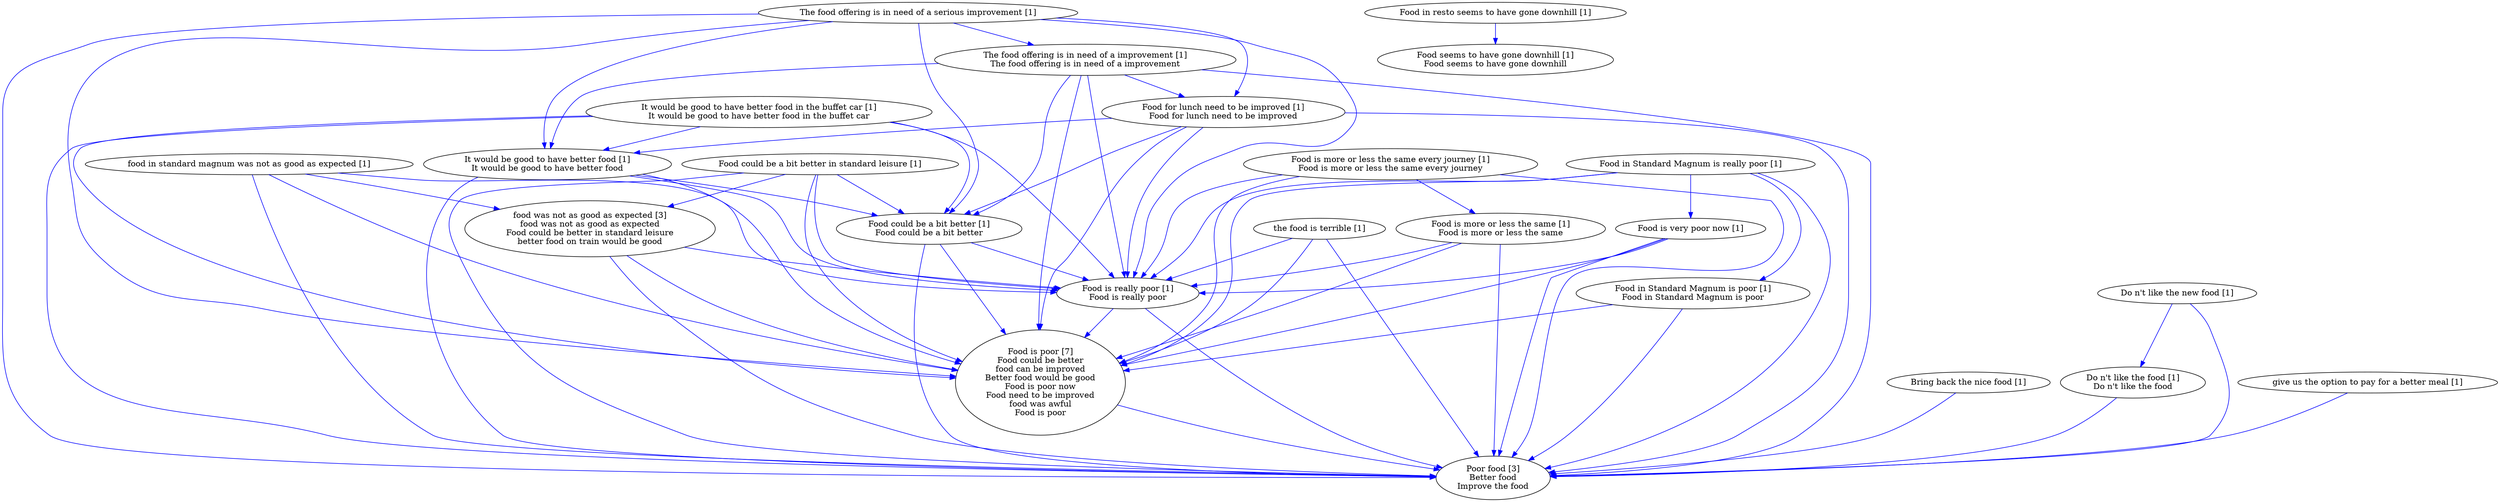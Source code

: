 digraph collapsedGraph {
"food was not as good as expected [3]\nfood was not as good as expected\nFood could be better in standard leisure\nbetter food on train would be good""Poor food [3]\nBetter food\nImprove the food""Food is poor [7]\nFood could be better\nfood can be improved\nBetter food would be good\nFood is poor now\nFood need to be improved\nfood was awful\nFood is poor""Bring back the nice food [1]""Do n't like the new food [1]""Do n't like the food [1]\nDo n't like the food""Food could be a bit better in standard leisure [1]""Food could be a bit better [1]\nFood could be a bit better""Food for lunch need to be improved [1]\nFood for lunch need to be improved""Food in Standard Magnum is really poor [1]""Food in Standard Magnum is poor [1]\nFood in Standard Magnum is poor""Food is really poor [1]\nFood is really poor""Food in resto seems to have gone downhill [1]""Food seems to have gone downhill [1]\nFood seems to have gone downhill""Food is more or less the same every journey [1]\nFood is more or less the same every journey""Food is more or less the same [1]\nFood is more or less the same""Food is very poor now [1]""It would be good to have better food in the buffet car [1]\nIt would be good to have better food in the buffet car""It would be good to have better food [1]\nIt would be good to have better food""The food offering is in need of a serious improvement [1]""The food offering is in need of a improvement [1]\nThe food offering is in need of a improvement""food in standard magnum was not as good as expected [1]""give us the option to pay for a better meal [1]""the food is terrible [1]""food was not as good as expected [3]\nfood was not as good as expected\nFood could be better in standard leisure\nbetter food on train would be good" -> "Poor food [3]\nBetter food\nImprove the food" [color=blue]
"Food could be a bit better in standard leisure [1]" -> "Food is poor [7]\nFood could be better\nfood can be improved\nBetter food would be good\nFood is poor now\nFood need to be improved\nfood was awful\nFood is poor" [color=blue]
"Food could be a bit better in standard leisure [1]" -> "Poor food [3]\nBetter food\nImprove the food" [color=blue]
"food was not as good as expected [3]\nfood was not as good as expected\nFood could be better in standard leisure\nbetter food on train would be good" -> "Food is poor [7]\nFood could be better\nfood can be improved\nBetter food would be good\nFood is poor now\nFood need to be improved\nfood was awful\nFood is poor" [color=blue]
"Food could be a bit better in standard leisure [1]" -> "Food is really poor [1]\nFood is really poor" [color=blue]
"The food offering is in need of a improvement [1]\nThe food offering is in need of a improvement" -> "It would be good to have better food [1]\nIt would be good to have better food" [color=blue]
"food was not as good as expected [3]\nfood was not as good as expected\nFood could be better in standard leisure\nbetter food on train would be good" -> "Food is really poor [1]\nFood is really poor" [color=blue]
"The food offering is in need of a improvement [1]\nThe food offering is in need of a improvement" -> "Food is poor [7]\nFood could be better\nfood can be improved\nBetter food would be good\nFood is poor now\nFood need to be improved\nfood was awful\nFood is poor" [color=blue]
"The food offering is in need of a serious improvement [1]" -> "Food could be a bit better [1]\nFood could be a bit better" [color=blue]
"The food offering is in need of a improvement [1]\nThe food offering is in need of a improvement" -> "Food is really poor [1]\nFood is really poor" [color=blue]
"The food offering is in need of a serious improvement [1]" -> "Food is poor [7]\nFood could be better\nfood can be improved\nBetter food would be good\nFood is poor now\nFood need to be improved\nfood was awful\nFood is poor" [color=blue]
"the food is terrible [1]" -> "Food is poor [7]\nFood could be better\nfood can be improved\nBetter food would be good\nFood is poor now\nFood need to be improved\nfood was awful\nFood is poor" [color=blue]
"The food offering is in need of a improvement [1]\nThe food offering is in need of a improvement" -> "Food could be a bit better [1]\nFood could be a bit better" [color=blue]
"Food is very poor now [1]" -> "Food is poor [7]\nFood could be better\nfood can be improved\nBetter food would be good\nFood is poor now\nFood need to be improved\nfood was awful\nFood is poor" [color=blue]
"food in standard magnum was not as good as expected [1]" -> "Poor food [3]\nBetter food\nImprove the food" [color=blue]
"the food is terrible [1]" -> "Poor food [3]\nBetter food\nImprove the food" [color=blue]
"The food offering is in need of a serious improvement [1]" -> "Food for lunch need to be improved [1]\nFood for lunch need to be improved" [color=blue]
"The food offering is in need of a serious improvement [1]" -> "Poor food [3]\nBetter food\nImprove the food" [color=blue]
"Food is really poor [1]\nFood is really poor" -> "Food is poor [7]\nFood could be better\nfood can be improved\nBetter food would be good\nFood is poor now\nFood need to be improved\nfood was awful\nFood is poor" [color=blue]
"Food in Standard Magnum is poor [1]\nFood in Standard Magnum is poor" -> "Poor food [3]\nBetter food\nImprove the food" [color=blue]
"It would be good to have better food [1]\nIt would be good to have better food" -> "Food is really poor [1]\nFood is really poor" [color=blue]
"Bring back the nice food [1]" -> "Poor food [3]\nBetter food\nImprove the food" [color=blue]
"the food is terrible [1]" -> "Food is really poor [1]\nFood is really poor" [color=blue]
"Food could be a bit better [1]\nFood could be a bit better" -> "Food is really poor [1]\nFood is really poor" [color=blue]
"Do n't like the food [1]\nDo n't like the food" -> "Poor food [3]\nBetter food\nImprove the food" [color=blue]
"It would be good to have better food [1]\nIt would be good to have better food" -> "Food is poor [7]\nFood could be better\nfood can be improved\nBetter food would be good\nFood is poor now\nFood need to be improved\nfood was awful\nFood is poor" [color=blue]
"The food offering is in need of a improvement [1]\nThe food offering is in need of a improvement" -> "Poor food [3]\nBetter food\nImprove the food" [color=blue]
"It would be good to have better food [1]\nIt would be good to have better food" -> "Poor food [3]\nBetter food\nImprove the food" [color=blue]
"It would be good to have better food [1]\nIt would be good to have better food" -> "Food could be a bit better [1]\nFood could be a bit better" [color=blue]
"Food is poor [7]\nFood could be better\nfood can be improved\nBetter food would be good\nFood is poor now\nFood need to be improved\nfood was awful\nFood is poor" -> "Poor food [3]\nBetter food\nImprove the food" [color=blue]
"The food offering is in need of a improvement [1]\nThe food offering is in need of a improvement" -> "Food for lunch need to be improved [1]\nFood for lunch need to be improved" [color=blue]
"Do n't like the new food [1]" -> "Poor food [3]\nBetter food\nImprove the food" [color=blue]
"give us the option to pay for a better meal [1]" -> "Poor food [3]\nBetter food\nImprove the food" [color=blue]
"Food in Standard Magnum is really poor [1]" -> "Poor food [3]\nBetter food\nImprove the food" [color=blue]
"food in standard magnum was not as good as expected [1]" -> "Food is poor [7]\nFood could be better\nfood can be improved\nBetter food would be good\nFood is poor now\nFood need to be improved\nfood was awful\nFood is poor" [color=blue]
"Food is really poor [1]\nFood is really poor" -> "Poor food [3]\nBetter food\nImprove the food" [color=blue]
"Food in Standard Magnum is really poor [1]" -> "Food is very poor now [1]" [color=blue]
"food in standard magnum was not as good as expected [1]" -> "food was not as good as expected [3]\nfood was not as good as expected\nFood could be better in standard leisure\nbetter food on train would be good" [color=blue]
"Food for lunch need to be improved [1]\nFood for lunch need to be improved" -> "Food could be a bit better [1]\nFood could be a bit better" [color=blue]
"Food for lunch need to be improved [1]\nFood for lunch need to be improved" -> "Poor food [3]\nBetter food\nImprove the food" [color=blue]
"Food is more or less the same [1]\nFood is more or less the same" -> "Poor food [3]\nBetter food\nImprove the food" [color=blue]
"Food for lunch need to be improved [1]\nFood for lunch need to be improved" -> "Food is poor [7]\nFood could be better\nfood can be improved\nBetter food would be good\nFood is poor now\nFood need to be improved\nfood was awful\nFood is poor" [color=blue]
"Food is more or less the same [1]\nFood is more or less the same" -> "Food is poor [7]\nFood could be better\nfood can be improved\nBetter food would be good\nFood is poor now\nFood need to be improved\nfood was awful\nFood is poor" [color=blue]
"Food is very poor now [1]" -> "Poor food [3]\nBetter food\nImprove the food" [color=blue]
"It would be good to have better food in the buffet car [1]\nIt would be good to have better food in the buffet car" -> "Food is really poor [1]\nFood is really poor" [color=blue]
"Food is more or less the same every journey [1]\nFood is more or less the same every journey" -> "Food is poor [7]\nFood could be better\nfood can be improved\nBetter food would be good\nFood is poor now\nFood need to be improved\nfood was awful\nFood is poor" [color=blue]
"Food is more or less the same [1]\nFood is more or less the same" -> "Food is really poor [1]\nFood is really poor" [color=blue]
"Food is more or less the same every journey [1]\nFood is more or less the same every journey" -> "Poor food [3]\nBetter food\nImprove the food" [color=blue]
"Food for lunch need to be improved [1]\nFood for lunch need to be improved" -> "Food is really poor [1]\nFood is really poor" [color=blue]
"food in standard magnum was not as good as expected [1]" -> "Food is really poor [1]\nFood is really poor" [color=blue]
"Food for lunch need to be improved [1]\nFood for lunch need to be improved" -> "It would be good to have better food [1]\nIt would be good to have better food" [color=blue]
"Food is more or less the same every journey [1]\nFood is more or less the same every journey" -> "Food is really poor [1]\nFood is really poor" [color=blue]
"The food offering is in need of a serious improvement [1]" -> "Food is really poor [1]\nFood is really poor" [color=blue]
"The food offering is in need of a serious improvement [1]" -> "It would be good to have better food [1]\nIt would be good to have better food" [color=blue]
"Food in Standard Magnum is poor [1]\nFood in Standard Magnum is poor" -> "Food is poor [7]\nFood could be better\nfood can be improved\nBetter food would be good\nFood is poor now\nFood need to be improved\nfood was awful\nFood is poor" [color=blue]
"Food is very poor now [1]" -> "Food is really poor [1]\nFood is really poor" [color=blue]
"It would be good to have better food in the buffet car [1]\nIt would be good to have better food in the buffet car" -> "Food is poor [7]\nFood could be better\nfood can be improved\nBetter food would be good\nFood is poor now\nFood need to be improved\nfood was awful\nFood is poor" [color=blue]
"It would be good to have better food in the buffet car [1]\nIt would be good to have better food in the buffet car" -> "Poor food [3]\nBetter food\nImprove the food" [color=blue]
"It would be good to have better food in the buffet car [1]\nIt would be good to have better food in the buffet car" -> "Food could be a bit better [1]\nFood could be a bit better" [color=blue]
"Food could be a bit better [1]\nFood could be a bit better" -> "Poor food [3]\nBetter food\nImprove the food" [color=blue]
"Food could be a bit better [1]\nFood could be a bit better" -> "Food is poor [7]\nFood could be better\nfood can be improved\nBetter food would be good\nFood is poor now\nFood need to be improved\nfood was awful\nFood is poor" [color=blue]
"Food in Standard Magnum is really poor [1]" -> "Food is poor [7]\nFood could be better\nfood can be improved\nBetter food would be good\nFood is poor now\nFood need to be improved\nfood was awful\nFood is poor" [color=blue]
"Do n't like the new food [1]" -> "Do n't like the food [1]\nDo n't like the food" [color=blue]
"Food could be a bit better in standard leisure [1]" -> "Food could be a bit better [1]\nFood could be a bit better" [color=blue]
"Food in Standard Magnum is really poor [1]" -> "Food in Standard Magnum is poor [1]\nFood in Standard Magnum is poor" [color=blue]
"Food in Standard Magnum is really poor [1]" -> "Food is really poor [1]\nFood is really poor" [color=blue]
"Food in resto seems to have gone downhill [1]" -> "Food seems to have gone downhill [1]\nFood seems to have gone downhill" [color=blue]
"Food is more or less the same every journey [1]\nFood is more or less the same every journey" -> "Food is more or less the same [1]\nFood is more or less the same" [color=blue]
"It would be good to have better food in the buffet car [1]\nIt would be good to have better food in the buffet car" -> "It would be good to have better food [1]\nIt would be good to have better food" [color=blue]
"The food offering is in need of a serious improvement [1]" -> "The food offering is in need of a improvement [1]\nThe food offering is in need of a improvement" [color=blue]
"Food could be a bit better in standard leisure [1]" -> "food was not as good as expected [3]\nfood was not as good as expected\nFood could be better in standard leisure\nbetter food on train would be good" [color=blue]
}